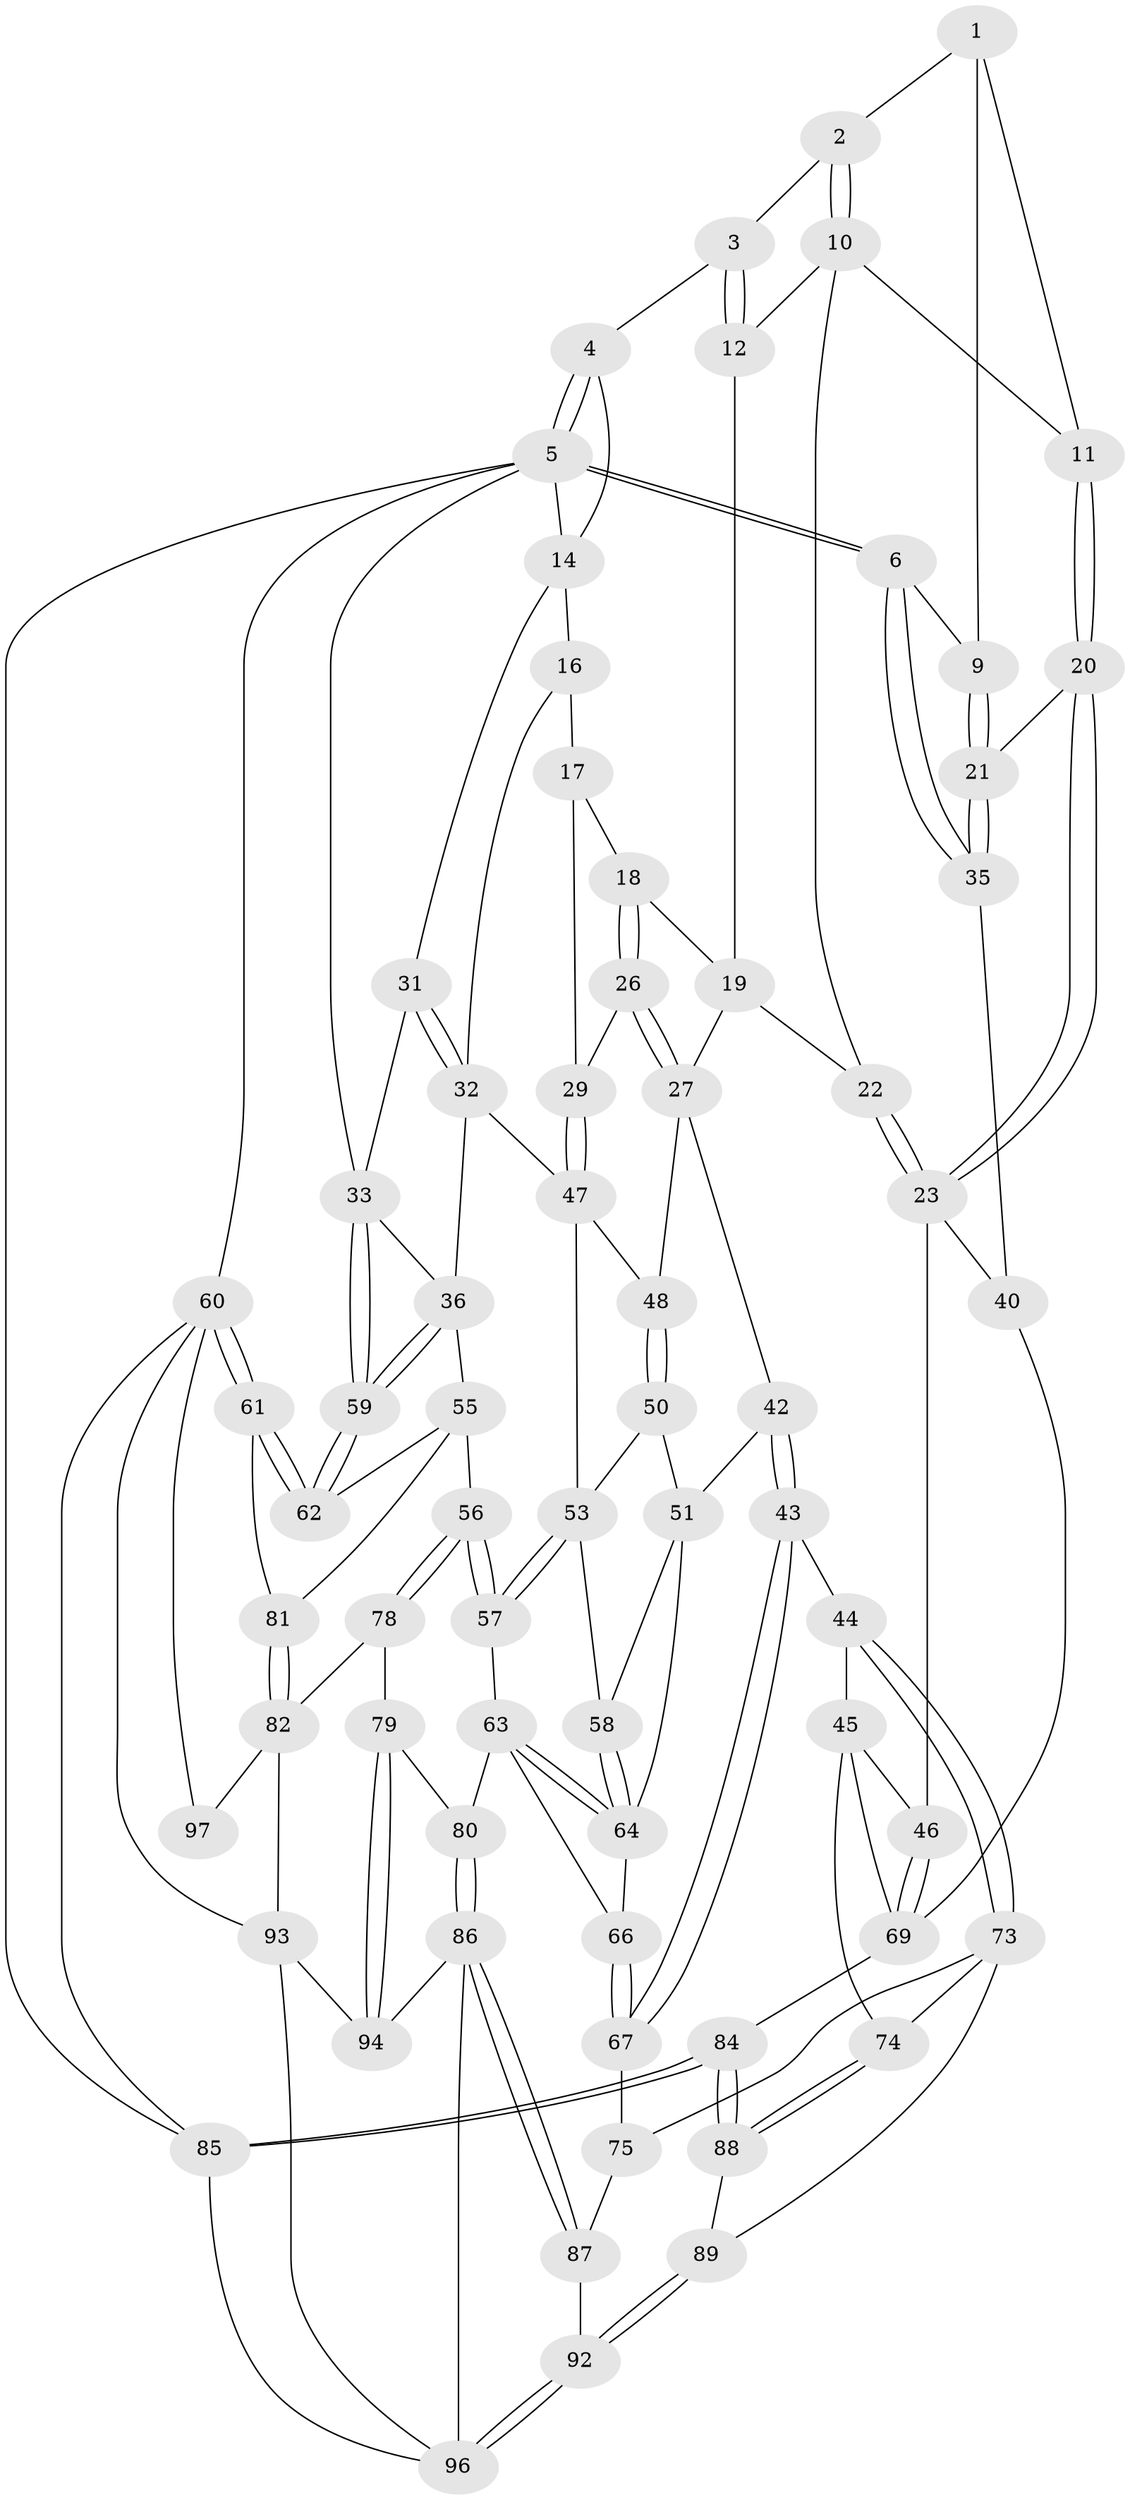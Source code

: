 // Generated by graph-tools (version 1.1) at 2025/24/03/03/25 07:24:40]
// undirected, 70 vertices, 157 edges
graph export_dot {
graph [start="1"]
  node [color=gray90,style=filled];
  1 [pos="+0.09084610992066654+0.08756115020649051",super="+8"];
  2 [pos="+0.20199576369632258+0.08219836944345323"];
  3 [pos="+0.39043095127067406+0"];
  4 [pos="+0.4208741863990139+0"];
  5 [pos="+0+0",super="+24"];
  6 [pos="+0+0",super="+7"];
  9 [pos="+0.00110301447297929+0.2611733009691604"];
  10 [pos="+0.17339262358250518+0.21674604628516597",super="+13"];
  11 [pos="+0.13965272335506537+0.2244787948598048"];
  12 [pos="+0.39930058507442456+0.11001147169012572"];
  14 [pos="+0.9396054919390832+0",super="+15"];
  16 [pos="+0.6227527430637535+0.19637181226667186",super="+30"];
  17 [pos="+0.5030359086400151+0.21489358742274098",super="+28"];
  18 [pos="+0.4584192988819252+0.18156998599514884"];
  19 [pos="+0.40479619587219845+0.12083676298998025",super="+25"];
  20 [pos="+0.1459699549404817+0.37315848146507447"];
  21 [pos="+0+0.26959371340643823"];
  22 [pos="+0.24358014412834103+0.3633729875792505"];
  23 [pos="+0.16965098207374688+0.4048661320652264",super="+39"];
  26 [pos="+0.4234304973574018+0.3793927149345074"];
  27 [pos="+0.3638582881585335+0.400936984216824",super="+41"];
  29 [pos="+0.5435334254780988+0.38206758393799983"];
  31 [pos="+0.8034317292508699+0.17356916262139524"];
  32 [pos="+0.7013276635509664+0.4020430468436763",super="+38"];
  33 [pos="+1+0.30341528687860386",super="+34"];
  35 [pos="+0+0.3246243313100991"];
  36 [pos="+0.8409096021221926+0.5074426436941608",super="+37"];
  40 [pos="+0+0.4920500891291845"];
  42 [pos="+0.3425962633883552+0.5819680723296932"];
  43 [pos="+0.32338982825620655+0.60055617184187"];
  44 [pos="+0.3168200729665941+0.6011810365727908"];
  45 [pos="+0.15722792038851438+0.548172205872235",super="+72"];
  46 [pos="+0.15339868021943626+0.5435817024130878"];
  47 [pos="+0.5041053138140451+0.4856623656009174",super="+49"];
  48 [pos="+0.5035547133889359+0.48608591551597596"];
  50 [pos="+0.48594042561787654+0.5255012589308377"];
  51 [pos="+0.46193411936938594+0.5572669159506132",super="+52"];
  53 [pos="+0.587781899132299+0.5641051595206419",super="+54"];
  55 [pos="+0.8150087417027109+0.5791086418555692",super="+71"];
  56 [pos="+0.6822200725418726+0.676892498336931"];
  57 [pos="+0.6656213203812835+0.6720711667631591"];
  58 [pos="+0.5438435062121623+0.5937354842488526"];
  59 [pos="+1+0.5303746973041743"];
  60 [pos="+1+1",super="+98"];
  61 [pos="+1+0.9902413006001932",super="+90"];
  62 [pos="+1+0.6656914099487005"];
  63 [pos="+0.5919136878241607+0.6857439545002941",super="+68"];
  64 [pos="+0.532770656641193+0.6280071629323466",super="+65"];
  66 [pos="+0.47320019897271653+0.7266573537083446"];
  67 [pos="+0.38781680954467906+0.7041918555412524"];
  69 [pos="+0+0.704631363462489",super="+70"];
  73 [pos="+0.2322157684675348+0.7608132138841639",super="+77"];
  74 [pos="+0.13590372543504436+0.7456893563310671"];
  75 [pos="+0.3820489592464294+0.7181671994456552",super="+76"];
  78 [pos="+0.6844935454291545+0.7195362352650319"];
  79 [pos="+0.6271666059110949+0.8150862407075113"];
  80 [pos="+0.5227569622216827+0.8361229279018652"];
  81 [pos="+0.8935273321425242+0.7242884010146506"];
  82 [pos="+0.8157788576784959+0.8551590248391026",super="+83"];
  84 [pos="+0+1"];
  85 [pos="+0+1"];
  86 [pos="+0.4990855175830044+0.8847061844613712",super="+95"];
  87 [pos="+0.36856004024007544+0.7944454876221997",super="+91"];
  88 [pos="+0.07347719151218239+0.8967339230344706"];
  89 [pos="+0.16359271347394524+0.8948428503064817"];
  92 [pos="+0.3029836707701448+0.9347618066711839"];
  93 [pos="+0.7672075854540663+0.9281483895678212",super="+99"];
  94 [pos="+0.7209575293659892+0.9061173787945483"];
  96 [pos="+0.4168913061324802+1",super="+100"];
  97 [pos="+0.9178827743167645+0.8884563724112766"];
  1 -- 2;
  1 -- 11;
  1 -- 9;
  2 -- 3;
  2 -- 10;
  2 -- 10;
  3 -- 4;
  3 -- 12;
  3 -- 12;
  4 -- 5;
  4 -- 5;
  4 -- 14;
  5 -- 6;
  5 -- 6;
  5 -- 85;
  5 -- 33;
  5 -- 60;
  5 -- 14;
  6 -- 35;
  6 -- 35;
  6 -- 9;
  9 -- 21;
  9 -- 21;
  10 -- 11;
  10 -- 12;
  10 -- 22;
  11 -- 20;
  11 -- 20;
  12 -- 19;
  14 -- 16;
  14 -- 31;
  16 -- 17 [weight=2];
  16 -- 32;
  17 -- 18;
  17 -- 29;
  18 -- 19;
  18 -- 26;
  18 -- 26;
  19 -- 27;
  19 -- 22;
  20 -- 21;
  20 -- 23;
  20 -- 23;
  21 -- 35;
  21 -- 35;
  22 -- 23;
  22 -- 23;
  23 -- 40;
  23 -- 46;
  26 -- 27;
  26 -- 27;
  26 -- 29;
  27 -- 48;
  27 -- 42;
  29 -- 47;
  29 -- 47;
  31 -- 32;
  31 -- 32;
  31 -- 33;
  32 -- 47;
  32 -- 36;
  33 -- 59;
  33 -- 59;
  33 -- 36;
  35 -- 40;
  36 -- 59;
  36 -- 59;
  36 -- 55;
  40 -- 69;
  42 -- 43;
  42 -- 43;
  42 -- 51;
  43 -- 44;
  43 -- 67;
  43 -- 67;
  44 -- 45;
  44 -- 73;
  44 -- 73;
  45 -- 46;
  45 -- 74;
  45 -- 69;
  46 -- 69;
  46 -- 69;
  47 -- 48;
  47 -- 53;
  48 -- 50;
  48 -- 50;
  50 -- 51;
  50 -- 53;
  51 -- 58;
  51 -- 64;
  53 -- 57;
  53 -- 57;
  53 -- 58;
  55 -- 56;
  55 -- 81;
  55 -- 62;
  56 -- 57;
  56 -- 57;
  56 -- 78;
  56 -- 78;
  57 -- 63;
  58 -- 64;
  58 -- 64;
  59 -- 62;
  59 -- 62;
  60 -- 61;
  60 -- 61;
  60 -- 85;
  60 -- 97;
  60 -- 93;
  61 -- 62;
  61 -- 62;
  61 -- 81;
  63 -- 64;
  63 -- 64;
  63 -- 80;
  63 -- 66;
  64 -- 66;
  66 -- 67;
  66 -- 67;
  67 -- 75;
  69 -- 84;
  73 -- 74;
  73 -- 89;
  73 -- 75;
  74 -- 88;
  74 -- 88;
  75 -- 87 [weight=2];
  78 -- 79;
  78 -- 82;
  79 -- 80;
  79 -- 94;
  79 -- 94;
  80 -- 86;
  80 -- 86;
  81 -- 82;
  81 -- 82;
  82 -- 97;
  82 -- 93;
  84 -- 85;
  84 -- 85;
  84 -- 88;
  84 -- 88;
  85 -- 96;
  86 -- 87;
  86 -- 87;
  86 -- 96;
  86 -- 94;
  87 -- 92;
  88 -- 89;
  89 -- 92;
  89 -- 92;
  92 -- 96;
  92 -- 96;
  93 -- 94;
  93 -- 96;
}
